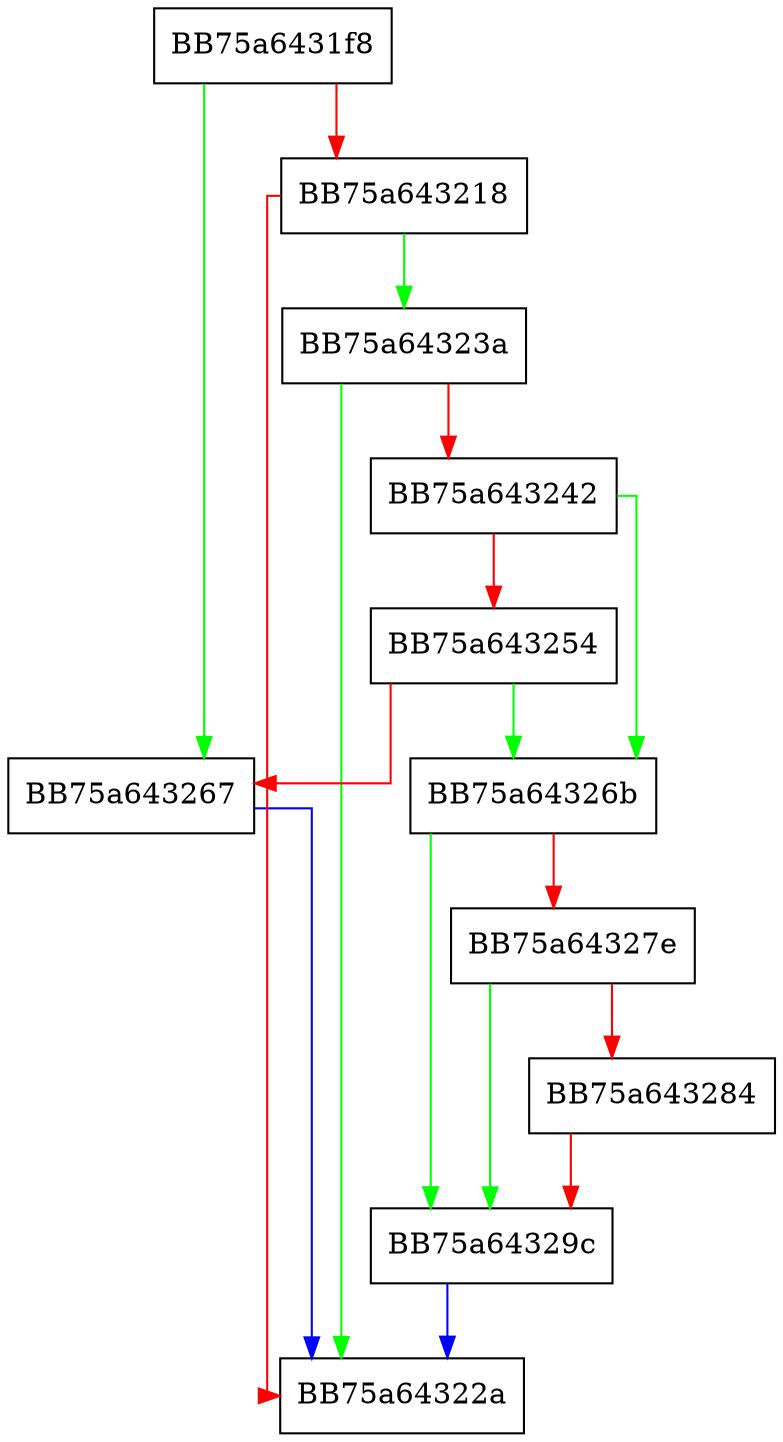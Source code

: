 digraph UtilRegPostGetValue {
  node [shape="box"];
  graph [splines=ortho];
  BB75a6431f8 -> BB75a643267 [color="green"];
  BB75a6431f8 -> BB75a643218 [color="red"];
  BB75a643218 -> BB75a64323a [color="green"];
  BB75a643218 -> BB75a64322a [color="red"];
  BB75a64323a -> BB75a64322a [color="green"];
  BB75a64323a -> BB75a643242 [color="red"];
  BB75a643242 -> BB75a64326b [color="green"];
  BB75a643242 -> BB75a643254 [color="red"];
  BB75a643254 -> BB75a64326b [color="green"];
  BB75a643254 -> BB75a643267 [color="red"];
  BB75a643267 -> BB75a64322a [color="blue"];
  BB75a64326b -> BB75a64329c [color="green"];
  BB75a64326b -> BB75a64327e [color="red"];
  BB75a64327e -> BB75a64329c [color="green"];
  BB75a64327e -> BB75a643284 [color="red"];
  BB75a643284 -> BB75a64329c [color="red"];
  BB75a64329c -> BB75a64322a [color="blue"];
}